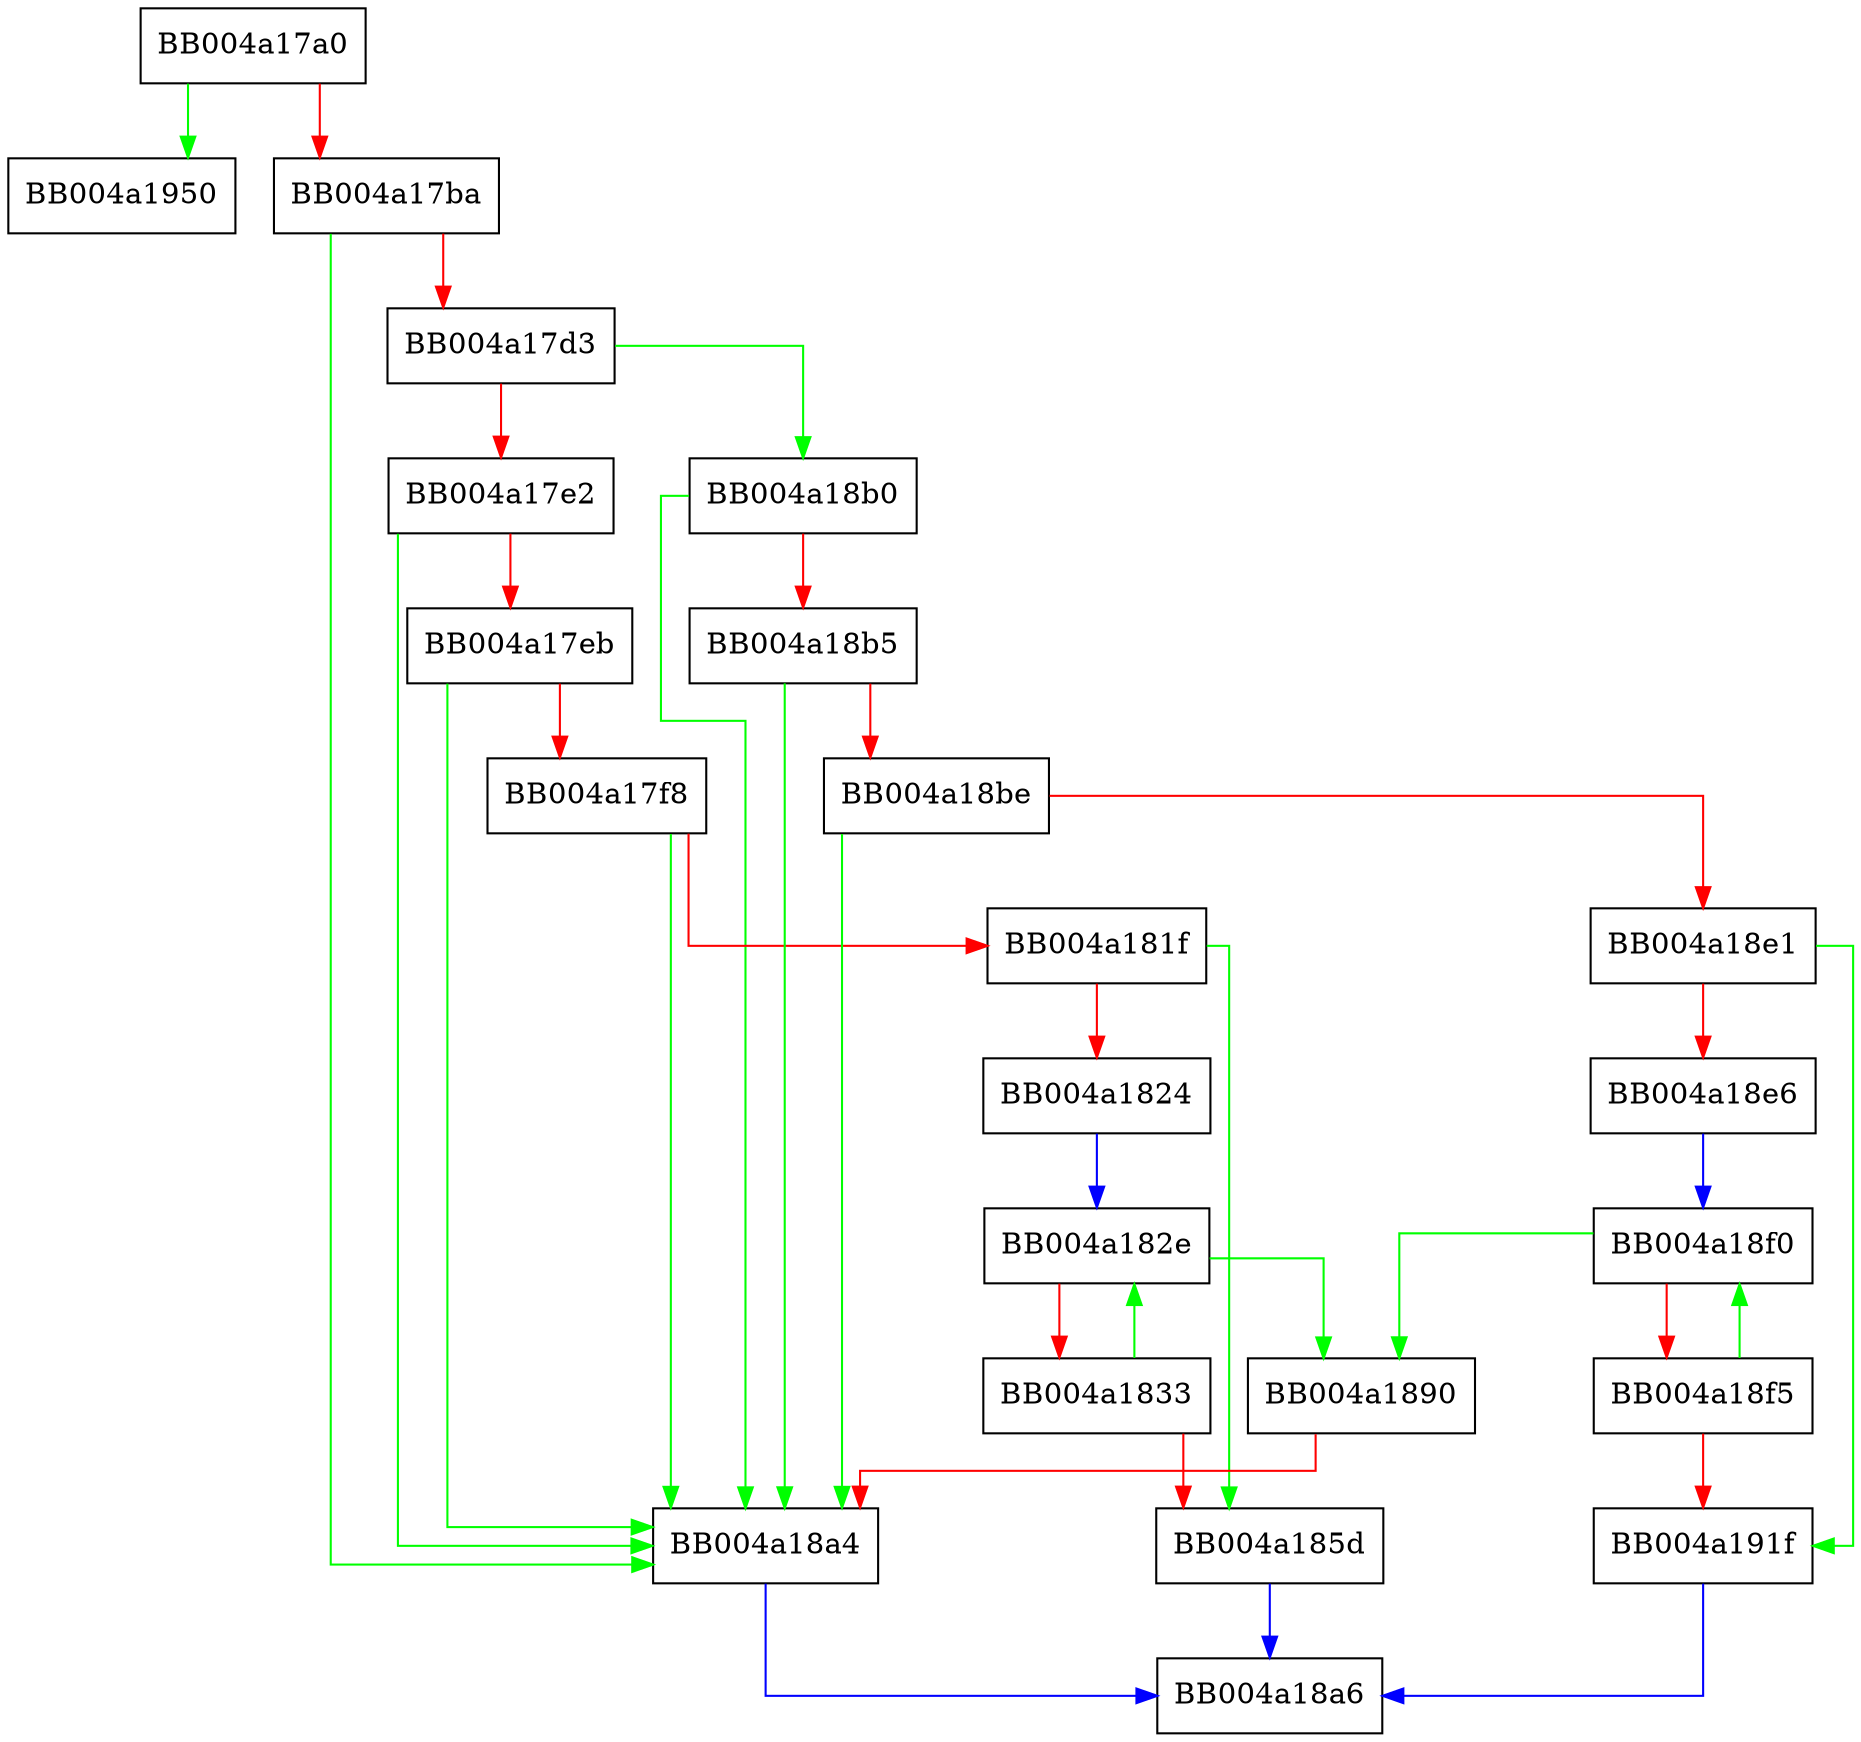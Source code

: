 digraph tls1_save_sigalgs {
  node [shape="box"];
  graph [splines=ortho];
  BB004a17a0 -> BB004a1950 [color="green"];
  BB004a17a0 -> BB004a17ba [color="red"];
  BB004a17ba -> BB004a18a4 [color="green"];
  BB004a17ba -> BB004a17d3 [color="red"];
  BB004a17d3 -> BB004a18b0 [color="green"];
  BB004a17d3 -> BB004a17e2 [color="red"];
  BB004a17e2 -> BB004a18a4 [color="green"];
  BB004a17e2 -> BB004a17eb [color="red"];
  BB004a17eb -> BB004a18a4 [color="green"];
  BB004a17eb -> BB004a17f8 [color="red"];
  BB004a17f8 -> BB004a18a4 [color="green"];
  BB004a17f8 -> BB004a181f [color="red"];
  BB004a181f -> BB004a185d [color="green"];
  BB004a181f -> BB004a1824 [color="red"];
  BB004a1824 -> BB004a182e [color="blue"];
  BB004a182e -> BB004a1890 [color="green"];
  BB004a182e -> BB004a1833 [color="red"];
  BB004a1833 -> BB004a182e [color="green"];
  BB004a1833 -> BB004a185d [color="red"];
  BB004a185d -> BB004a18a6 [color="blue"];
  BB004a1890 -> BB004a18a4 [color="red"];
  BB004a18a4 -> BB004a18a6 [color="blue"];
  BB004a18b0 -> BB004a18a4 [color="green"];
  BB004a18b0 -> BB004a18b5 [color="red"];
  BB004a18b5 -> BB004a18a4 [color="green"];
  BB004a18b5 -> BB004a18be [color="red"];
  BB004a18be -> BB004a18a4 [color="green"];
  BB004a18be -> BB004a18e1 [color="red"];
  BB004a18e1 -> BB004a191f [color="green"];
  BB004a18e1 -> BB004a18e6 [color="red"];
  BB004a18e6 -> BB004a18f0 [color="blue"];
  BB004a18f0 -> BB004a1890 [color="green"];
  BB004a18f0 -> BB004a18f5 [color="red"];
  BB004a18f5 -> BB004a18f0 [color="green"];
  BB004a18f5 -> BB004a191f [color="red"];
  BB004a191f -> BB004a18a6 [color="blue"];
}